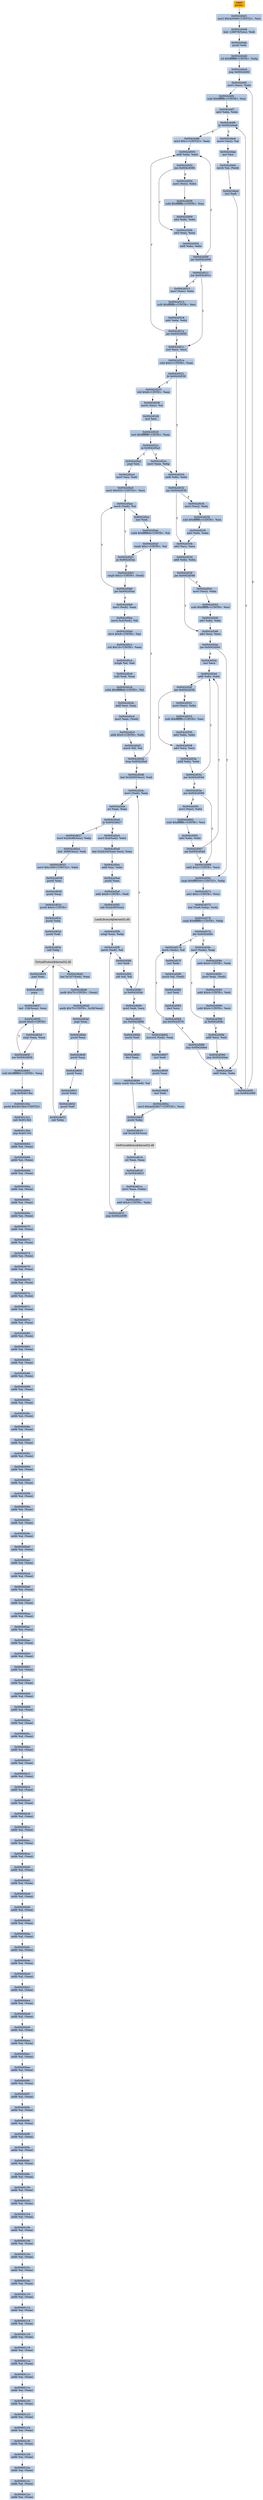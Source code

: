 digraph G {
node[shape=rectangle,style=filled,fillcolor=lightsteelblue,color=lightsteelblue]
bgcolor="transparent"
a0x0042d4d0pusha_[label="start\npusha ",color="lightgrey",fillcolor="orange"];
a0x0042d4d1movl_0x420000UINT32_esi[label="0x0042d4d1\nmovl $0x420000<UINT32>, %esi"];
a0x0042d4d6leal__126976esi__edi[label="0x0042d4d6\nleal -126976(%esi), %edi"];
a0x0042d4dcpushl_edi[label="0x0042d4dc\npushl %edi"];
a0x0042d4ddorl_0xffffffffUINT8_ebp[label="0x0042d4dd\norl $0xffffffff<UINT8>, %ebp"];
a0x0042d4e0jmp_0x0042d4f2[label="0x0042d4e0\njmp 0x0042d4f2"];
a0x0042d4f2movl_esi__ebx[label="0x0042d4f2\nmovl (%esi), %ebx"];
a0x0042d4f4subl_0xfffffffcUINT8_esi[label="0x0042d4f4\nsubl $0xfffffffc<UINT8>, %esi"];
a0x0042d4f7adcl_ebx_ebx[label="0x0042d4f7\nadcl %ebx, %ebx"];
a0x0042d4f9jb_0x0042d4e8[label="0x0042d4f9\njb 0x0042d4e8"];
a0x0042d4e8movb_esi__al[label="0x0042d4e8\nmovb (%esi), %al"];
a0x0042d4eaincl_esi[label="0x0042d4ea\nincl %esi"];
a0x0042d4ebmovb_al_edi_[label="0x0042d4eb\nmovb %al, (%edi)"];
a0x0042d4edincl_edi[label="0x0042d4ed\nincl %edi"];
a0x0042d4eeaddl_ebx_ebx[label="0x0042d4ee\naddl %ebx, %ebx"];
a0x0042d4f0jne_0x0042d4f9[label="0x0042d4f0\njne 0x0042d4f9"];
a0x0042d4fbmovl_0x1UINT32_eax[label="0x0042d4fb\nmovl $0x1<UINT32>, %eax"];
a0x0042d500addl_ebx_ebx[label="0x0042d500\naddl %ebx, %ebx"];
a0x0042d502jne_0x0042d50b[label="0x0042d502\njne 0x0042d50b"];
a0x0042d50badcl_eax_eax[label="0x0042d50b\nadcl %eax, %eax"];
a0x0042d50daddl_ebx_ebx[label="0x0042d50d\naddl %ebx, %ebx"];
a0x0042d50fjae_0x0042d500[label="0x0042d50f\njae 0x0042d500"];
a0x0042d511jne_0x0042d51c[label="0x0042d511\njne 0x0042d51c"];
a0x0042d51cxorl_ecx_ecx[label="0x0042d51c\nxorl %ecx, %ecx"];
a0x0042d51esubl_0x3UINT8_eax[label="0x0042d51e\nsubl $0x3<UINT8>, %eax"];
a0x0042d521jb_0x0042d530[label="0x0042d521\njb 0x0042d530"];
a0x0042d530addl_ebx_ebx[label="0x0042d530\naddl %ebx, %ebx"];
a0x0042d532jne_0x0042d53b[label="0x0042d532\njne 0x0042d53b"];
a0x0042d53badcl_ecx_ecx[label="0x0042d53b\nadcl %ecx, %ecx"];
a0x0042d53daddl_ebx_ebx[label="0x0042d53d\naddl %ebx, %ebx"];
a0x0042d53fjne_0x0042d548[label="0x0042d53f\njne 0x0042d548"];
a0x0042d548adcl_ecx_ecx[label="0x0042d548\nadcl %ecx, %ecx"];
a0x0042d54ajne_0x0042d56c[label="0x0042d54a\njne 0x0042d56c"];
a0x0042d54cincl_ecx[label="0x0042d54c\nincl %ecx"];
a0x0042d54daddl_ebx_ebx[label="0x0042d54d\naddl %ebx, %ebx"];
a0x0042d54fjne_0x0042d558[label="0x0042d54f\njne 0x0042d558"];
a0x0042d558adcl_ecx_ecx[label="0x0042d558\nadcl %ecx, %ecx"];
a0x0042d55aaddl_ebx_ebx[label="0x0042d55a\naddl %ebx, %ebx"];
a0x0042d55cjae_0x0042d54d[label="0x0042d55c\njae 0x0042d54d"];
a0x0042d55ejne_0x0042d569[label="0x0042d55e\njne 0x0042d569"];
a0x0042d569addl_0x2UINT8_ecx[label="0x0042d569\naddl $0x2<UINT8>, %ecx"];
a0x0042d56ccmpl_0xfffff300UINT32_ebp[label="0x0042d56c\ncmpl $0xfffff300<UINT32>, %ebp"];
a0x0042d572adcl_0x1UINT8_ecx[label="0x0042d572\nadcl $0x1<UINT8>, %ecx"];
a0x0042d575leal_ediebp__edx[label="0x0042d575\nleal (%edi,%ebp), %edx"];
a0x0042d578cmpl_0xfffffffcUINT8_ebp[label="0x0042d578\ncmpl $0xfffffffc<UINT8>, %ebp"];
a0x0042d57bjbe_0x0042d58c[label="0x0042d57b\njbe 0x0042d58c"];
a0x0042d57dmovb_edx__al[label="0x0042d57d\nmovb (%edx), %al"];
a0x0042d57fincl_edx[label="0x0042d57f\nincl %edx"];
a0x0042d580movb_al_edi_[label="0x0042d580\nmovb %al, (%edi)"];
a0x0042d582incl_edi[label="0x0042d582\nincl %edi"];
a0x0042d583decl_ecx[label="0x0042d583\ndecl %ecx"];
a0x0042d584jne_0x0042d57d[label="0x0042d584\njne 0x0042d57d"];
a0x0042d586jmp_0x0042d4ee[label="0x0042d586\njmp 0x0042d4ee"];
a0x0042d523shll_0x8UINT8_eax[label="0x0042d523\nshll $0x8<UINT8>, %eax"];
a0x0042d526movb_esi__al[label="0x0042d526\nmovb (%esi), %al"];
a0x0042d528incl_esi[label="0x0042d528\nincl %esi"];
a0x0042d529xorl_0xffffffffUINT8_eax[label="0x0042d529\nxorl $0xffffffff<UINT8>, %eax"];
a0x0042d52cje_0x0042d5a2[label="0x0042d52c\nje 0x0042d5a2"];
a0x0042d52emovl_eax_ebp[label="0x0042d52e\nmovl %eax, %ebp"];
a0x0042d58cmovl_edx__eax[label="0x0042d58c\nmovl (%edx), %eax"];
a0x0042d58eaddl_0x4UINT8_edx[label="0x0042d58e\naddl $0x4<UINT8>, %edx"];
a0x0042d591movl_eax_edi_[label="0x0042d591\nmovl %eax, (%edi)"];
a0x0042d593addl_0x4UINT8_edi[label="0x0042d593\naddl $0x4<UINT8>, %edi"];
a0x0042d596subl_0x4UINT8_ecx[label="0x0042d596\nsubl $0x4<UINT8>, %ecx"];
a0x0042d599ja_0x0042d58c[label="0x0042d599\nja 0x0042d58c"];
a0x0042d59baddl_ecx_edi[label="0x0042d59b\naddl %ecx, %edi"];
a0x0042d59djmp_0x0042d4ee[label="0x0042d59d\njmp 0x0042d4ee"];
a0x0042d541movl_esi__ebx[label="0x0042d541\nmovl (%esi), %ebx"];
a0x0042d543subl_0xfffffffcUINT8_esi[label="0x0042d543\nsubl $0xfffffffc<UINT8>, %esi"];
a0x0042d546adcl_ebx_ebx[label="0x0042d546\nadcl %ebx, %ebx"];
a0x0042d551movl_esi__ebx[label="0x0042d551\nmovl (%esi), %ebx"];
a0x0042d553subl_0xfffffffcUINT8_esi[label="0x0042d553\nsubl $0xfffffffc<UINT8>, %esi"];
a0x0042d556adcl_ebx_ebx[label="0x0042d556\nadcl %ebx, %ebx"];
a0x0042d513movl_esi__ebx[label="0x0042d513\nmovl (%esi), %ebx"];
a0x0042d515subl_0xfffffffcUINT8_esi[label="0x0042d515\nsubl $0xfffffffc<UINT8>, %esi"];
a0x0042d518adcl_ebx_ebx[label="0x0042d518\nadcl %ebx, %ebx"];
a0x0042d51ajae_0x0042d500[label="0x0042d51a\njae 0x0042d500"];
a0x0042d534movl_esi__ebx[label="0x0042d534\nmovl (%esi), %ebx"];
a0x0042d536subl_0xfffffffcUINT8_esi[label="0x0042d536\nsubl $0xfffffffc<UINT8>, %esi"];
a0x0042d539adcl_ebx_ebx[label="0x0042d539\nadcl %ebx, %ebx"];
a0x0042d560movl_esi__ebx[label="0x0042d560\nmovl (%esi), %ebx"];
a0x0042d562subl_0xfffffffcUINT8_esi[label="0x0042d562\nsubl $0xfffffffc<UINT8>, %esi"];
a0x0042d565adcl_ebx_ebx[label="0x0042d565\nadcl %ebx, %ebx"];
a0x0042d567jae_0x0042d54d[label="0x0042d567\njae 0x0042d54d"];
a0x0042d504movl_esi__ebx[label="0x0042d504\nmovl (%esi), %ebx"];
a0x0042d506subl_0xfffffffcUINT8_esi[label="0x0042d506\nsubl $0xfffffffc<UINT8>, %esi"];
a0x0042d509adcl_ebx_ebx[label="0x0042d509\nadcl %ebx, %ebx"];
a0x0042d5a2popl_esi[label="0x0042d5a2\npopl %esi"];
a0x0042d5a3movl_esi_edi[label="0x0042d5a3\nmovl %esi, %edi"];
a0x0042d5a5movl_0x553UINT32_ecx[label="0x0042d5a5\nmovl $0x553<UINT32>, %ecx"];
a0x0042d5aamovb_edi__al[label="0x0042d5aa\nmovb (%edi), %al"];
a0x0042d5acincl_edi[label="0x0042d5ac\nincl %edi"];
a0x0042d5adsubb_0xffffffe8UINT8_al[label="0x0042d5ad\nsubb $0xffffffe8<UINT8>, %al"];
a0x0042d5afcmpb_0x1UINT8_al[label="0x0042d5af\ncmpb $0x1<UINT8>, %al"];
a0x0042d5b1ja_0x0042d5aa[label="0x0042d5b1\nja 0x0042d5aa"];
a0x0042d5b3cmpb_0x2UINT8_edi_[label="0x0042d5b3\ncmpb $0x2<UINT8>, (%edi)"];
a0x0042d5b6jne_0x0042d5aa[label="0x0042d5b6\njne 0x0042d5aa"];
a0x0042d5b8movl_edi__eax[label="0x0042d5b8\nmovl (%edi), %eax"];
a0x0042d5bamovb_0x4edi__bl[label="0x0042d5ba\nmovb 0x4(%edi), %bl"];
a0x0042d5bdshrw_0x8UINT8_ax[label="0x0042d5bd\nshrw $0x8<UINT8>, %ax"];
a0x0042d5c1roll_0x10UINT8_eax[label="0x0042d5c1\nroll $0x10<UINT8>, %eax"];
a0x0042d5c4xchgb_al_ah[label="0x0042d5c4\nxchgb %al, %ah"];
a0x0042d5c6subl_edi_eax[label="0x0042d5c6\nsubl %edi, %eax"];
a0x0042d5c8subb_0xffffffe8UINT8_bl[label="0x0042d5c8\nsubb $0xffffffe8<UINT8>, %bl"];
a0x0042d5cbaddl_esi_eax[label="0x0042d5cb\naddl %esi, %eax"];
a0x0042d5cdmovl_eax_edi_[label="0x0042d5cd\nmovl %eax, (%edi)"];
a0x0042d5cfaddl_0x5UINT8_edi[label="0x0042d5cf\naddl $0x5<UINT8>, %edi"];
a0x0042d5d2movb_bl_al[label="0x0042d5d2\nmovb %bl, %al"];
a0x0042d5d4loop_0x0042d5af[label="0x0042d5d4\nloop 0x0042d5af"];
a0x0042d5d6leal_0x2b000esi__edi[label="0x0042d5d6\nleal 0x2b000(%esi), %edi"];
a0x0042d5dcmovl_edi__eax[label="0x0042d5dc\nmovl (%edi), %eax"];
a0x0042d5deorl_eax_eax[label="0x0042d5de\norl %eax, %eax"];
a0x0042d5e0je_0x0042d627[label="0x0042d5e0\nje 0x0042d627"];
a0x0042d5e2movl_0x4edi__ebx[label="0x0042d5e2\nmovl 0x4(%edi), %ebx"];
a0x0042d5e5leal_0x2dc54eaxesi__eax[label="0x0042d5e5\nleal 0x2dc54(%eax,%esi), %eax"];
a0x0042d5ecaddl_esi_ebx[label="0x0042d5ec\naddl %esi, %ebx"];
a0x0042d5eepushl_eax[label="0x0042d5ee\npushl %eax"];
a0x0042d5efaddl_0x8UINT8_edi[label="0x0042d5ef\naddl $0x8<UINT8>, %edi"];
a0x0042d5f2call_0x2dc90esi_[label="0x0042d5f2\ncall 0x2dc90(%esi)"];
LoadLibraryA_kernel32_dll[label="LoadLibraryA@kernel32.dll",color="lightgrey",fillcolor="lightgrey"];
a0x0042d5f8xchgl_eax_ebp[label="0x0042d5f8\nxchgl %eax, %ebp"];
a0x0042d5f9movb_edi__al[label="0x0042d5f9\nmovb (%edi), %al"];
a0x0042d5fbincl_edi[label="0x0042d5fb\nincl %edi"];
a0x0042d5fcorb_al_al[label="0x0042d5fc\norb %al, %al"];
a0x0042d5feje_0x0042d5dc[label="0x0042d5fe\nje 0x0042d5dc"];
a0x0042d600movl_edi_ecx[label="0x0042d600\nmovl %edi, %ecx"];
a0x0042d602jns_0x0042d60b[label="0x0042d602\njns 0x0042d60b"];
a0x0042d60bpushl_edi[label="0x0042d60b\npushl %edi"];
a0x0042d60cdecl_eax[label="0x0042d60c\ndecl %eax"];
a0x0042d60drepnz_scasb_es_edi__al[label="0x0042d60d\nrepnz scasb %es:(%edi), %al"];
a0x0042d60fpushl_ebp[label="0x0042d60f\npushl %ebp"];
a0x0042d610call_0x2dc94esi_[label="0x0042d610\ncall 0x2dc94(%esi)"];
GetProcAddress_kernel32_dll[label="GetProcAddress@kernel32.dll",color="lightgrey",fillcolor="lightgrey"];
a0x0042d616orl_eax_eax[label="0x0042d616\norl %eax, %eax"];
a0x0042d618je_0x0042d621[label="0x0042d618\nje 0x0042d621"];
a0x0042d61amovl_eax_ebx_[label="0x0042d61a\nmovl %eax, (%ebx)"];
a0x0042d61caddl_0x4UINT8_ebx[label="0x0042d61c\naddl $0x4<UINT8>, %ebx"];
a0x0042d61fjmp_0x0042d5f9[label="0x0042d61f\njmp 0x0042d5f9"];
a0x0042d604movzwl_edi__eax[label="0x0042d604\nmovzwl (%edi), %eax"];
a0x0042d607incl_edi[label="0x0042d607\nincl %edi"];
a0x0042d608pushl_eax[label="0x0042d608\npushl %eax"];
a0x0042d609incl_edi[label="0x0042d609\nincl %edi"];
a0x0042d60amovl_0xaef24857UINT32_ecx[label="0x0042d60a\nmovl $0xaef24857<UINT32>, %ecx"];
a0x0042d627movl_0x2dc98esi__ebp[label="0x0042d627\nmovl 0x2dc98(%esi), %ebp"];
a0x0042d62dleal__4096esi__edi[label="0x0042d62d\nleal -4096(%esi), %edi"];
a0x0042d633movl_0x1000UINT32_ebx[label="0x0042d633\nmovl $0x1000<UINT32>, %ebx"];
a0x0042d638pushl_eax[label="0x0042d638\npushl %eax"];
a0x0042d639pushl_esp[label="0x0042d639\npushl %esp"];
a0x0042d63apushl_0x4UINT8[label="0x0042d63a\npushl $0x4<UINT8>"];
a0x0042d63cpushl_ebx[label="0x0042d63c\npushl %ebx"];
a0x0042d63dpushl_edi[label="0x0042d63d\npushl %edi"];
a0x0042d63ecall_ebp[label="0x0042d63e\ncall %ebp"];
VirtualProtect_kernel32_dll[label="VirtualProtect@kernel32.dll",color="lightgrey",fillcolor="lightgrey"];
a0x0042d640leal_0x1d7edi__eax[label="0x0042d640\nleal 0x1d7(%edi), %eax"];
a0x0042d646andb_0x7fUINT8_eax_[label="0x0042d646\nandb $0x7f<UINT8>, (%eax)"];
a0x0042d649andb_0x7fUINT8_0x28eax_[label="0x0042d649\nandb $0x7f<UINT8>, 0x28(%eax)"];
a0x0042d64dpopl_eax[label="0x0042d64d\npopl %eax"];
a0x0042d64epushl_eax[label="0x0042d64e\npushl %eax"];
a0x0042d64fpushl_esp[label="0x0042d64f\npushl %esp"];
a0x0042d650pushl_eax[label="0x0042d650\npushl %eax"];
a0x0042d651pushl_ebx[label="0x0042d651\npushl %ebx"];
a0x0042d652pushl_edi[label="0x0042d652\npushl %edi"];
a0x0042d653call_ebp[label="0x0042d653\ncall %ebp"];
a0x0042d655popl_eax[label="0x0042d655\npopl %eax"];
a0x0042d656popa_[label="0x0042d656\npopa "];
a0x0042d657leal__128esp__eax[label="0x0042d657\nleal -128(%esp), %eax"];
a0x0042d65bpushl_0x0UINT8[label="0x0042d65b\npushl $0x0<UINT8>"];
a0x0042d65dcmpl_eax_esp[label="0x0042d65d\ncmpl %eax, %esp"];
a0x0042d65fjne_0x0042d65b[label="0x0042d65f\njne 0x0042d65b"];
a0x0042d661subl_0xffffff80UINT8_esp[label="0x0042d661\nsubl $0xffffff80<UINT8>, %esp"];
a0x0042d664jmp_0x004013bc[label="0x0042d664\njmp 0x004013bc"];
a0x004013bcpushl_0x4015b4UINT32[label="0x004013bc\npushl $0x4015b4<UINT32>"];
a0x004013c1call_0x4013b4[label="0x004013c1\ncall 0x4013b4"];
a0x004013b4jmp_0x401104[label="0x004013b4\njmp 0x401104"];
a0x00000064addb_al_eax_[label="0x00000064\naddb %al, (%eax)"];
a0x00000066addb_al_eax_[label="0x00000066\naddb %al, (%eax)"];
a0x00000068addb_al_eax_[label="0x00000068\naddb %al, (%eax)"];
a0x0000006aaddb_al_eax_[label="0x0000006a\naddb %al, (%eax)"];
a0x0000006caddb_al_eax_[label="0x0000006c\naddb %al, (%eax)"];
a0x0000006eaddb_al_eax_[label="0x0000006e\naddb %al, (%eax)"];
a0x00000070addb_al_eax_[label="0x00000070\naddb %al, (%eax)"];
a0x00000072addb_al_eax_[label="0x00000072\naddb %al, (%eax)"];
a0x00000074addb_al_eax_[label="0x00000074\naddb %al, (%eax)"];
a0x00000076addb_al_eax_[label="0x00000076\naddb %al, (%eax)"];
a0x00000078addb_al_eax_[label="0x00000078\naddb %al, (%eax)"];
a0x0000007aaddb_al_eax_[label="0x0000007a\naddb %al, (%eax)"];
a0x0000007caddb_al_eax_[label="0x0000007c\naddb %al, (%eax)"];
a0x0000007eaddb_al_eax_[label="0x0000007e\naddb %al, (%eax)"];
a0x00000080addb_al_eax_[label="0x00000080\naddb %al, (%eax)"];
a0x00000082addb_al_eax_[label="0x00000082\naddb %al, (%eax)"];
a0x00000084addb_al_eax_[label="0x00000084\naddb %al, (%eax)"];
a0x00000086addb_al_eax_[label="0x00000086\naddb %al, (%eax)"];
a0x00000088addb_al_eax_[label="0x00000088\naddb %al, (%eax)"];
a0x0000008aaddb_al_eax_[label="0x0000008a\naddb %al, (%eax)"];
a0x0000008caddb_al_eax_[label="0x0000008c\naddb %al, (%eax)"];
a0x0000008eaddb_al_eax_[label="0x0000008e\naddb %al, (%eax)"];
a0x00000090addb_al_eax_[label="0x00000090\naddb %al, (%eax)"];
a0x00000092addb_al_eax_[label="0x00000092\naddb %al, (%eax)"];
a0x00000094addb_al_eax_[label="0x00000094\naddb %al, (%eax)"];
a0x00000096addb_al_eax_[label="0x00000096\naddb %al, (%eax)"];
a0x00000098addb_al_eax_[label="0x00000098\naddb %al, (%eax)"];
a0x0000009aaddb_al_eax_[label="0x0000009a\naddb %al, (%eax)"];
a0x0000009caddb_al_eax_[label="0x0000009c\naddb %al, (%eax)"];
a0x0000009eaddb_al_eax_[label="0x0000009e\naddb %al, (%eax)"];
a0x000000a0addb_al_eax_[label="0x000000a0\naddb %al, (%eax)"];
a0x000000a2addb_al_eax_[label="0x000000a2\naddb %al, (%eax)"];
a0x000000a4addb_al_eax_[label="0x000000a4\naddb %al, (%eax)"];
a0x000000a6addb_al_eax_[label="0x000000a6\naddb %al, (%eax)"];
a0x000000a8addb_al_eax_[label="0x000000a8\naddb %al, (%eax)"];
a0x000000aaaddb_al_eax_[label="0x000000aa\naddb %al, (%eax)"];
a0x000000acaddb_al_eax_[label="0x000000ac\naddb %al, (%eax)"];
a0x000000aeaddb_al_eax_[label="0x000000ae\naddb %al, (%eax)"];
a0x000000b0addb_al_eax_[label="0x000000b0\naddb %al, (%eax)"];
a0x000000b2addb_al_eax_[label="0x000000b2\naddb %al, (%eax)"];
a0x000000b4addb_al_eax_[label="0x000000b4\naddb %al, (%eax)"];
a0x000000b6addb_al_eax_[label="0x000000b6\naddb %al, (%eax)"];
a0x000000b8addb_al_eax_[label="0x000000b8\naddb %al, (%eax)"];
a0x000000baaddb_al_eax_[label="0x000000ba\naddb %al, (%eax)"];
a0x000000bcaddb_al_eax_[label="0x000000bc\naddb %al, (%eax)"];
a0x000000beaddb_al_eax_[label="0x000000be\naddb %al, (%eax)"];
a0x000000c0addb_al_eax_[label="0x000000c0\naddb %al, (%eax)"];
a0x000000c2addb_al_eax_[label="0x000000c2\naddb %al, (%eax)"];
a0x000000c4addb_al_eax_[label="0x000000c4\naddb %al, (%eax)"];
a0x000000c6addb_al_eax_[label="0x000000c6\naddb %al, (%eax)"];
a0x000000c8addb_al_eax_[label="0x000000c8\naddb %al, (%eax)"];
a0x000000caaddb_al_eax_[label="0x000000ca\naddb %al, (%eax)"];
a0x000000ccaddb_al_eax_[label="0x000000cc\naddb %al, (%eax)"];
a0x000000ceaddb_al_eax_[label="0x000000ce\naddb %al, (%eax)"];
a0x000000d0addb_al_eax_[label="0x000000d0\naddb %al, (%eax)"];
a0x000000d2addb_al_eax_[label="0x000000d2\naddb %al, (%eax)"];
a0x000000d4addb_al_eax_[label="0x000000d4\naddb %al, (%eax)"];
a0x000000d6addb_al_eax_[label="0x000000d6\naddb %al, (%eax)"];
a0x000000d8addb_al_eax_[label="0x000000d8\naddb %al, (%eax)"];
a0x000000daaddb_al_eax_[label="0x000000da\naddb %al, (%eax)"];
a0x000000dcaddb_al_eax_[label="0x000000dc\naddb %al, (%eax)"];
a0x000000deaddb_al_eax_[label="0x000000de\naddb %al, (%eax)"];
a0x000000e0addb_al_eax_[label="0x000000e0\naddb %al, (%eax)"];
a0x000000e2addb_al_eax_[label="0x000000e2\naddb %al, (%eax)"];
a0x000000e4addb_al_eax_[label="0x000000e4\naddb %al, (%eax)"];
a0x000000e6addb_al_eax_[label="0x000000e6\naddb %al, (%eax)"];
a0x000000e8addb_al_eax_[label="0x000000e8\naddb %al, (%eax)"];
a0x000000eaaddb_al_eax_[label="0x000000ea\naddb %al, (%eax)"];
a0x000000ecaddb_al_eax_[label="0x000000ec\naddb %al, (%eax)"];
a0x000000eeaddb_al_eax_[label="0x000000ee\naddb %al, (%eax)"];
a0x000000f0addb_al_eax_[label="0x000000f0\naddb %al, (%eax)"];
a0x000000f2addb_al_eax_[label="0x000000f2\naddb %al, (%eax)"];
a0x000000f4addb_al_eax_[label="0x000000f4\naddb %al, (%eax)"];
a0x000000f6addb_al_eax_[label="0x000000f6\naddb %al, (%eax)"];
a0x000000f8addb_al_eax_[label="0x000000f8\naddb %al, (%eax)"];
a0x000000faaddb_al_eax_[label="0x000000fa\naddb %al, (%eax)"];
a0x000000fcaddb_al_eax_[label="0x000000fc\naddb %al, (%eax)"];
a0x000000feaddb_al_eax_[label="0x000000fe\naddb %al, (%eax)"];
a0x00000100addb_al_eax_[label="0x00000100\naddb %al, (%eax)"];
a0x00000102addb_al_eax_[label="0x00000102\naddb %al, (%eax)"];
a0x00000104addb_al_eax_[label="0x00000104\naddb %al, (%eax)"];
a0x00000106addb_al_eax_[label="0x00000106\naddb %al, (%eax)"];
a0x00000108addb_al_eax_[label="0x00000108\naddb %al, (%eax)"];
a0x0000010aaddb_al_eax_[label="0x0000010a\naddb %al, (%eax)"];
a0x0000010caddb_al_eax_[label="0x0000010c\naddb %al, (%eax)"];
a0x0000010eaddb_al_eax_[label="0x0000010e\naddb %al, (%eax)"];
a0x00000110addb_al_eax_[label="0x00000110\naddb %al, (%eax)"];
a0x00000112addb_al_eax_[label="0x00000112\naddb %al, (%eax)"];
a0x00000114addb_al_eax_[label="0x00000114\naddb %al, (%eax)"];
a0x00000116addb_al_eax_[label="0x00000116\naddb %al, (%eax)"];
a0x00000118addb_al_eax_[label="0x00000118\naddb %al, (%eax)"];
a0x0000011aaddb_al_eax_[label="0x0000011a\naddb %al, (%eax)"];
a0x0000011caddb_al_eax_[label="0x0000011c\naddb %al, (%eax)"];
a0x0000011eaddb_al_eax_[label="0x0000011e\naddb %al, (%eax)"];
a0x00000120addb_al_eax_[label="0x00000120\naddb %al, (%eax)"];
a0x00000122addb_al_eax_[label="0x00000122\naddb %al, (%eax)"];
a0x00000124addb_al_eax_[label="0x00000124\naddb %al, (%eax)"];
a0x00000126addb_al_eax_[label="0x00000126\naddb %al, (%eax)"];
a0x00000128addb_al_eax_[label="0x00000128\naddb %al, (%eax)"];
a0x0000012aaddb_al_eax_[label="0x0000012a\naddb %al, (%eax)"];
a0x0000012caddb_al_eax_[label="0x0000012c\naddb %al, (%eax)"];
a0x0000012eaddb_al_eax_[label="0x0000012e\naddb %al, (%eax)"];
a0x0042d4d0pusha_ -> a0x0042d4d1movl_0x420000UINT32_esi [color="#000000"];
a0x0042d4d1movl_0x420000UINT32_esi -> a0x0042d4d6leal__126976esi__edi [color="#000000"];
a0x0042d4d6leal__126976esi__edi -> a0x0042d4dcpushl_edi [color="#000000"];
a0x0042d4dcpushl_edi -> a0x0042d4ddorl_0xffffffffUINT8_ebp [color="#000000"];
a0x0042d4ddorl_0xffffffffUINT8_ebp -> a0x0042d4e0jmp_0x0042d4f2 [color="#000000"];
a0x0042d4e0jmp_0x0042d4f2 -> a0x0042d4f2movl_esi__ebx [color="#000000"];
a0x0042d4f2movl_esi__ebx -> a0x0042d4f4subl_0xfffffffcUINT8_esi [color="#000000"];
a0x0042d4f4subl_0xfffffffcUINT8_esi -> a0x0042d4f7adcl_ebx_ebx [color="#000000"];
a0x0042d4f7adcl_ebx_ebx -> a0x0042d4f9jb_0x0042d4e8 [color="#000000"];
a0x0042d4f9jb_0x0042d4e8 -> a0x0042d4e8movb_esi__al [color="#000000",label="T"];
a0x0042d4e8movb_esi__al -> a0x0042d4eaincl_esi [color="#000000"];
a0x0042d4eaincl_esi -> a0x0042d4ebmovb_al_edi_ [color="#000000"];
a0x0042d4ebmovb_al_edi_ -> a0x0042d4edincl_edi [color="#000000"];
a0x0042d4edincl_edi -> a0x0042d4eeaddl_ebx_ebx [color="#000000"];
a0x0042d4eeaddl_ebx_ebx -> a0x0042d4f0jne_0x0042d4f9 [color="#000000"];
a0x0042d4f0jne_0x0042d4f9 -> a0x0042d4f9jb_0x0042d4e8 [color="#000000",label="T"];
a0x0042d4f9jb_0x0042d4e8 -> a0x0042d4fbmovl_0x1UINT32_eax [color="#000000",label="F"];
a0x0042d4fbmovl_0x1UINT32_eax -> a0x0042d500addl_ebx_ebx [color="#000000"];
a0x0042d500addl_ebx_ebx -> a0x0042d502jne_0x0042d50b [color="#000000"];
a0x0042d502jne_0x0042d50b -> a0x0042d50badcl_eax_eax [color="#000000",label="T"];
a0x0042d50badcl_eax_eax -> a0x0042d50daddl_ebx_ebx [color="#000000"];
a0x0042d50daddl_ebx_ebx -> a0x0042d50fjae_0x0042d500 [color="#000000"];
a0x0042d50fjae_0x0042d500 -> a0x0042d511jne_0x0042d51c [color="#000000",label="F"];
a0x0042d511jne_0x0042d51c -> a0x0042d51cxorl_ecx_ecx [color="#000000",label="T"];
a0x0042d51cxorl_ecx_ecx -> a0x0042d51esubl_0x3UINT8_eax [color="#000000"];
a0x0042d51esubl_0x3UINT8_eax -> a0x0042d521jb_0x0042d530 [color="#000000"];
a0x0042d521jb_0x0042d530 -> a0x0042d530addl_ebx_ebx [color="#000000",label="T"];
a0x0042d530addl_ebx_ebx -> a0x0042d532jne_0x0042d53b [color="#000000"];
a0x0042d532jne_0x0042d53b -> a0x0042d53badcl_ecx_ecx [color="#000000",label="T"];
a0x0042d53badcl_ecx_ecx -> a0x0042d53daddl_ebx_ebx [color="#000000"];
a0x0042d53daddl_ebx_ebx -> a0x0042d53fjne_0x0042d548 [color="#000000"];
a0x0042d53fjne_0x0042d548 -> a0x0042d548adcl_ecx_ecx [color="#000000",label="T"];
a0x0042d548adcl_ecx_ecx -> a0x0042d54ajne_0x0042d56c [color="#000000"];
a0x0042d54ajne_0x0042d56c -> a0x0042d54cincl_ecx [color="#000000",label="F"];
a0x0042d54cincl_ecx -> a0x0042d54daddl_ebx_ebx [color="#000000"];
a0x0042d54daddl_ebx_ebx -> a0x0042d54fjne_0x0042d558 [color="#000000"];
a0x0042d54fjne_0x0042d558 -> a0x0042d558adcl_ecx_ecx [color="#000000",label="T"];
a0x0042d558adcl_ecx_ecx -> a0x0042d55aaddl_ebx_ebx [color="#000000"];
a0x0042d55aaddl_ebx_ebx -> a0x0042d55cjae_0x0042d54d [color="#000000"];
a0x0042d55cjae_0x0042d54d -> a0x0042d54daddl_ebx_ebx [color="#000000",label="T"];
a0x0042d55cjae_0x0042d54d -> a0x0042d55ejne_0x0042d569 [color="#000000",label="F"];
a0x0042d55ejne_0x0042d569 -> a0x0042d569addl_0x2UINT8_ecx [color="#000000",label="T"];
a0x0042d569addl_0x2UINT8_ecx -> a0x0042d56ccmpl_0xfffff300UINT32_ebp [color="#000000"];
a0x0042d56ccmpl_0xfffff300UINT32_ebp -> a0x0042d572adcl_0x1UINT8_ecx [color="#000000"];
a0x0042d572adcl_0x1UINT8_ecx -> a0x0042d575leal_ediebp__edx [color="#000000"];
a0x0042d575leal_ediebp__edx -> a0x0042d578cmpl_0xfffffffcUINT8_ebp [color="#000000"];
a0x0042d578cmpl_0xfffffffcUINT8_ebp -> a0x0042d57bjbe_0x0042d58c [color="#000000"];
a0x0042d57bjbe_0x0042d58c -> a0x0042d57dmovb_edx__al [color="#000000",label="F"];
a0x0042d57dmovb_edx__al -> a0x0042d57fincl_edx [color="#000000"];
a0x0042d57fincl_edx -> a0x0042d580movb_al_edi_ [color="#000000"];
a0x0042d580movb_al_edi_ -> a0x0042d582incl_edi [color="#000000"];
a0x0042d582incl_edi -> a0x0042d583decl_ecx [color="#000000"];
a0x0042d583decl_ecx -> a0x0042d584jne_0x0042d57d [color="#000000"];
a0x0042d584jne_0x0042d57d -> a0x0042d57dmovb_edx__al [color="#000000",label="T"];
a0x0042d584jne_0x0042d57d -> a0x0042d586jmp_0x0042d4ee [color="#000000",label="F"];
a0x0042d586jmp_0x0042d4ee -> a0x0042d4eeaddl_ebx_ebx [color="#000000"];
a0x0042d54ajne_0x0042d56c -> a0x0042d56ccmpl_0xfffff300UINT32_ebp [color="#000000",label="T"];
a0x0042d4f0jne_0x0042d4f9 -> a0x0042d4f2movl_esi__ebx [color="#000000",label="F"];
a0x0042d521jb_0x0042d530 -> a0x0042d523shll_0x8UINT8_eax [color="#000000",label="F"];
a0x0042d523shll_0x8UINT8_eax -> a0x0042d526movb_esi__al [color="#000000"];
a0x0042d526movb_esi__al -> a0x0042d528incl_esi [color="#000000"];
a0x0042d528incl_esi -> a0x0042d529xorl_0xffffffffUINT8_eax [color="#000000"];
a0x0042d529xorl_0xffffffffUINT8_eax -> a0x0042d52cje_0x0042d5a2 [color="#000000"];
a0x0042d52cje_0x0042d5a2 -> a0x0042d52emovl_eax_ebp [color="#000000",label="F"];
a0x0042d52emovl_eax_ebp -> a0x0042d530addl_ebx_ebx [color="#000000"];
a0x0042d57bjbe_0x0042d58c -> a0x0042d58cmovl_edx__eax [color="#000000",label="T"];
a0x0042d58cmovl_edx__eax -> a0x0042d58eaddl_0x4UINT8_edx [color="#000000"];
a0x0042d58eaddl_0x4UINT8_edx -> a0x0042d591movl_eax_edi_ [color="#000000"];
a0x0042d591movl_eax_edi_ -> a0x0042d593addl_0x4UINT8_edi [color="#000000"];
a0x0042d593addl_0x4UINT8_edi -> a0x0042d596subl_0x4UINT8_ecx [color="#000000"];
a0x0042d596subl_0x4UINT8_ecx -> a0x0042d599ja_0x0042d58c [color="#000000"];
a0x0042d599ja_0x0042d58c -> a0x0042d59baddl_ecx_edi [color="#000000",label="F"];
a0x0042d59baddl_ecx_edi -> a0x0042d59djmp_0x0042d4ee [color="#000000"];
a0x0042d59djmp_0x0042d4ee -> a0x0042d4eeaddl_ebx_ebx [color="#000000"];
a0x0042d53fjne_0x0042d548 -> a0x0042d541movl_esi__ebx [color="#000000",label="F"];
a0x0042d541movl_esi__ebx -> a0x0042d543subl_0xfffffffcUINT8_esi [color="#000000"];
a0x0042d543subl_0xfffffffcUINT8_esi -> a0x0042d546adcl_ebx_ebx [color="#000000"];
a0x0042d546adcl_ebx_ebx -> a0x0042d548adcl_ecx_ecx [color="#000000"];
a0x0042d599ja_0x0042d58c -> a0x0042d58cmovl_edx__eax [color="#000000",label="T"];
a0x0042d54fjne_0x0042d558 -> a0x0042d551movl_esi__ebx [color="#000000",label="F"];
a0x0042d551movl_esi__ebx -> a0x0042d553subl_0xfffffffcUINT8_esi [color="#000000"];
a0x0042d553subl_0xfffffffcUINT8_esi -> a0x0042d556adcl_ebx_ebx [color="#000000"];
a0x0042d556adcl_ebx_ebx -> a0x0042d558adcl_ecx_ecx [color="#000000"];
a0x0042d511jne_0x0042d51c -> a0x0042d513movl_esi__ebx [color="#000000",label="F"];
a0x0042d513movl_esi__ebx -> a0x0042d515subl_0xfffffffcUINT8_esi [color="#000000"];
a0x0042d515subl_0xfffffffcUINT8_esi -> a0x0042d518adcl_ebx_ebx [color="#000000"];
a0x0042d518adcl_ebx_ebx -> a0x0042d51ajae_0x0042d500 [color="#000000"];
a0x0042d51ajae_0x0042d500 -> a0x0042d51cxorl_ecx_ecx [color="#000000",label="F"];
a0x0042d532jne_0x0042d53b -> a0x0042d534movl_esi__ebx [color="#000000",label="F"];
a0x0042d534movl_esi__ebx -> a0x0042d536subl_0xfffffffcUINT8_esi [color="#000000"];
a0x0042d536subl_0xfffffffcUINT8_esi -> a0x0042d539adcl_ebx_ebx [color="#000000"];
a0x0042d539adcl_ebx_ebx -> a0x0042d53badcl_ecx_ecx [color="#000000"];
a0x0042d55ejne_0x0042d569 -> a0x0042d560movl_esi__ebx [color="#000000",label="F"];
a0x0042d560movl_esi__ebx -> a0x0042d562subl_0xfffffffcUINT8_esi [color="#000000"];
a0x0042d562subl_0xfffffffcUINT8_esi -> a0x0042d565adcl_ebx_ebx [color="#000000"];
a0x0042d565adcl_ebx_ebx -> a0x0042d567jae_0x0042d54d [color="#000000"];
a0x0042d567jae_0x0042d54d -> a0x0042d569addl_0x2UINT8_ecx [color="#000000",label="F"];
a0x0042d502jne_0x0042d50b -> a0x0042d504movl_esi__ebx [color="#000000",label="F"];
a0x0042d504movl_esi__ebx -> a0x0042d506subl_0xfffffffcUINT8_esi [color="#000000"];
a0x0042d506subl_0xfffffffcUINT8_esi -> a0x0042d509adcl_ebx_ebx [color="#000000"];
a0x0042d509adcl_ebx_ebx -> a0x0042d50badcl_eax_eax [color="#000000"];
a0x0042d50fjae_0x0042d500 -> a0x0042d500addl_ebx_ebx [color="#000000",label="T"];
a0x0042d51ajae_0x0042d500 -> a0x0042d500addl_ebx_ebx [color="#000000",label="T"];
a0x0042d567jae_0x0042d54d -> a0x0042d54daddl_ebx_ebx [color="#000000",label="T"];
a0x0042d52cje_0x0042d5a2 -> a0x0042d5a2popl_esi [color="#000000",label="T"];
a0x0042d5a2popl_esi -> a0x0042d5a3movl_esi_edi [color="#000000"];
a0x0042d5a3movl_esi_edi -> a0x0042d5a5movl_0x553UINT32_ecx [color="#000000"];
a0x0042d5a5movl_0x553UINT32_ecx -> a0x0042d5aamovb_edi__al [color="#000000"];
a0x0042d5aamovb_edi__al -> a0x0042d5acincl_edi [color="#000000"];
a0x0042d5acincl_edi -> a0x0042d5adsubb_0xffffffe8UINT8_al [color="#000000"];
a0x0042d5adsubb_0xffffffe8UINT8_al -> a0x0042d5afcmpb_0x1UINT8_al [color="#000000"];
a0x0042d5afcmpb_0x1UINT8_al -> a0x0042d5b1ja_0x0042d5aa [color="#000000"];
a0x0042d5b1ja_0x0042d5aa -> a0x0042d5aamovb_edi__al [color="#000000",label="T"];
a0x0042d5b1ja_0x0042d5aa -> a0x0042d5b3cmpb_0x2UINT8_edi_ [color="#000000",label="F"];
a0x0042d5b3cmpb_0x2UINT8_edi_ -> a0x0042d5b6jne_0x0042d5aa [color="#000000"];
a0x0042d5b6jne_0x0042d5aa -> a0x0042d5aamovb_edi__al [color="#000000",label="T"];
a0x0042d5b6jne_0x0042d5aa -> a0x0042d5b8movl_edi__eax [color="#000000",label="F"];
a0x0042d5b8movl_edi__eax -> a0x0042d5bamovb_0x4edi__bl [color="#000000"];
a0x0042d5bamovb_0x4edi__bl -> a0x0042d5bdshrw_0x8UINT8_ax [color="#000000"];
a0x0042d5bdshrw_0x8UINT8_ax -> a0x0042d5c1roll_0x10UINT8_eax [color="#000000"];
a0x0042d5c1roll_0x10UINT8_eax -> a0x0042d5c4xchgb_al_ah [color="#000000"];
a0x0042d5c4xchgb_al_ah -> a0x0042d5c6subl_edi_eax [color="#000000"];
a0x0042d5c6subl_edi_eax -> a0x0042d5c8subb_0xffffffe8UINT8_bl [color="#000000"];
a0x0042d5c8subb_0xffffffe8UINT8_bl -> a0x0042d5cbaddl_esi_eax [color="#000000"];
a0x0042d5cbaddl_esi_eax -> a0x0042d5cdmovl_eax_edi_ [color="#000000"];
a0x0042d5cdmovl_eax_edi_ -> a0x0042d5cfaddl_0x5UINT8_edi [color="#000000"];
a0x0042d5cfaddl_0x5UINT8_edi -> a0x0042d5d2movb_bl_al [color="#000000"];
a0x0042d5d2movb_bl_al -> a0x0042d5d4loop_0x0042d5af [color="#000000"];
a0x0042d5d4loop_0x0042d5af -> a0x0042d5afcmpb_0x1UINT8_al [color="#000000",label="T"];
a0x0042d5d4loop_0x0042d5af -> a0x0042d5d6leal_0x2b000esi__edi [color="#000000",label="F"];
a0x0042d5d6leal_0x2b000esi__edi -> a0x0042d5dcmovl_edi__eax [color="#000000"];
a0x0042d5dcmovl_edi__eax -> a0x0042d5deorl_eax_eax [color="#000000"];
a0x0042d5deorl_eax_eax -> a0x0042d5e0je_0x0042d627 [color="#000000"];
a0x0042d5e0je_0x0042d627 -> a0x0042d5e2movl_0x4edi__ebx [color="#000000",label="F"];
a0x0042d5e2movl_0x4edi__ebx -> a0x0042d5e5leal_0x2dc54eaxesi__eax [color="#000000"];
a0x0042d5e5leal_0x2dc54eaxesi__eax -> a0x0042d5ecaddl_esi_ebx [color="#000000"];
a0x0042d5ecaddl_esi_ebx -> a0x0042d5eepushl_eax [color="#000000"];
a0x0042d5eepushl_eax -> a0x0042d5efaddl_0x8UINT8_edi [color="#000000"];
a0x0042d5efaddl_0x8UINT8_edi -> a0x0042d5f2call_0x2dc90esi_ [color="#000000"];
a0x0042d5f2call_0x2dc90esi_ -> LoadLibraryA_kernel32_dll [color="#000000"];
LoadLibraryA_kernel32_dll -> a0x0042d5f8xchgl_eax_ebp [color="#000000"];
a0x0042d5f8xchgl_eax_ebp -> a0x0042d5f9movb_edi__al [color="#000000"];
a0x0042d5f9movb_edi__al -> a0x0042d5fbincl_edi [color="#000000"];
a0x0042d5fbincl_edi -> a0x0042d5fcorb_al_al [color="#000000"];
a0x0042d5fcorb_al_al -> a0x0042d5feje_0x0042d5dc [color="#000000"];
a0x0042d5feje_0x0042d5dc -> a0x0042d600movl_edi_ecx [color="#000000",label="F"];
a0x0042d600movl_edi_ecx -> a0x0042d602jns_0x0042d60b [color="#000000"];
a0x0042d602jns_0x0042d60b -> a0x0042d60bpushl_edi [color="#000000",label="T"];
a0x0042d60bpushl_edi -> a0x0042d60cdecl_eax [color="#000000"];
a0x0042d60cdecl_eax -> a0x0042d60drepnz_scasb_es_edi__al [color="#000000"];
a0x0042d60drepnz_scasb_es_edi__al -> a0x0042d60fpushl_ebp [color="#000000"];
a0x0042d60fpushl_ebp -> a0x0042d610call_0x2dc94esi_ [color="#000000"];
a0x0042d610call_0x2dc94esi_ -> GetProcAddress_kernel32_dll [color="#000000"];
GetProcAddress_kernel32_dll -> a0x0042d616orl_eax_eax [color="#000000"];
a0x0042d616orl_eax_eax -> a0x0042d618je_0x0042d621 [color="#000000"];
a0x0042d618je_0x0042d621 -> a0x0042d61amovl_eax_ebx_ [color="#000000",label="F"];
a0x0042d61amovl_eax_ebx_ -> a0x0042d61caddl_0x4UINT8_ebx [color="#000000"];
a0x0042d61caddl_0x4UINT8_ebx -> a0x0042d61fjmp_0x0042d5f9 [color="#000000"];
a0x0042d61fjmp_0x0042d5f9 -> a0x0042d5f9movb_edi__al [color="#000000"];
a0x0042d602jns_0x0042d60b -> a0x0042d604movzwl_edi__eax [color="#000000",label="F"];
a0x0042d604movzwl_edi__eax -> a0x0042d607incl_edi [color="#000000"];
a0x0042d607incl_edi -> a0x0042d608pushl_eax [color="#000000"];
a0x0042d608pushl_eax -> a0x0042d609incl_edi [color="#000000"];
a0x0042d609incl_edi -> a0x0042d60amovl_0xaef24857UINT32_ecx [color="#000000"];
a0x0042d60amovl_0xaef24857UINT32_ecx -> a0x0042d60fpushl_ebp [color="#000000"];
a0x0042d5feje_0x0042d5dc -> a0x0042d5dcmovl_edi__eax [color="#000000",label="T"];
a0x0042d5e0je_0x0042d627 -> a0x0042d627movl_0x2dc98esi__ebp [color="#000000",label="T"];
a0x0042d627movl_0x2dc98esi__ebp -> a0x0042d62dleal__4096esi__edi [color="#000000"];
a0x0042d62dleal__4096esi__edi -> a0x0042d633movl_0x1000UINT32_ebx [color="#000000"];
a0x0042d633movl_0x1000UINT32_ebx -> a0x0042d638pushl_eax [color="#000000"];
a0x0042d638pushl_eax -> a0x0042d639pushl_esp [color="#000000"];
a0x0042d639pushl_esp -> a0x0042d63apushl_0x4UINT8 [color="#000000"];
a0x0042d63apushl_0x4UINT8 -> a0x0042d63cpushl_ebx [color="#000000"];
a0x0042d63cpushl_ebx -> a0x0042d63dpushl_edi [color="#000000"];
a0x0042d63dpushl_edi -> a0x0042d63ecall_ebp [color="#000000"];
a0x0042d63ecall_ebp -> VirtualProtect_kernel32_dll [color="#000000"];
VirtualProtect_kernel32_dll -> a0x0042d640leal_0x1d7edi__eax [color="#000000"];
a0x0042d640leal_0x1d7edi__eax -> a0x0042d646andb_0x7fUINT8_eax_ [color="#000000"];
a0x0042d646andb_0x7fUINT8_eax_ -> a0x0042d649andb_0x7fUINT8_0x28eax_ [color="#000000"];
a0x0042d649andb_0x7fUINT8_0x28eax_ -> a0x0042d64dpopl_eax [color="#000000"];
a0x0042d64dpopl_eax -> a0x0042d64epushl_eax [color="#000000"];
a0x0042d64epushl_eax -> a0x0042d64fpushl_esp [color="#000000"];
a0x0042d64fpushl_esp -> a0x0042d650pushl_eax [color="#000000"];
a0x0042d650pushl_eax -> a0x0042d651pushl_ebx [color="#000000"];
a0x0042d651pushl_ebx -> a0x0042d652pushl_edi [color="#000000"];
a0x0042d652pushl_edi -> a0x0042d653call_ebp [color="#000000"];
a0x0042d653call_ebp -> VirtualProtect_kernel32_dll [color="#000000"];
VirtualProtect_kernel32_dll -> a0x0042d655popl_eax [color="#000000"];
a0x0042d655popl_eax -> a0x0042d656popa_ [color="#000000"];
a0x0042d656popa_ -> a0x0042d657leal__128esp__eax [color="#000000"];
a0x0042d657leal__128esp__eax -> a0x0042d65bpushl_0x0UINT8 [color="#000000"];
a0x0042d65bpushl_0x0UINT8 -> a0x0042d65dcmpl_eax_esp [color="#000000"];
a0x0042d65dcmpl_eax_esp -> a0x0042d65fjne_0x0042d65b [color="#000000"];
a0x0042d65fjne_0x0042d65b -> a0x0042d65bpushl_0x0UINT8 [color="#000000",label="T"];
a0x0042d65fjne_0x0042d65b -> a0x0042d661subl_0xffffff80UINT8_esp [color="#000000",label="F"];
a0x0042d661subl_0xffffff80UINT8_esp -> a0x0042d664jmp_0x004013bc [color="#000000"];
a0x0042d664jmp_0x004013bc -> a0x004013bcpushl_0x4015b4UINT32 [color="#000000"];
a0x004013bcpushl_0x4015b4UINT32 -> a0x004013c1call_0x4013b4 [color="#000000"];
a0x004013c1call_0x4013b4 -> a0x004013b4jmp_0x401104 [color="#000000"];
a0x004013b4jmp_0x401104 -> a0x00000064addb_al_eax_ [color="#000000"];
a0x00000064addb_al_eax_ -> a0x00000066addb_al_eax_ [color="#000000"];
a0x00000066addb_al_eax_ -> a0x00000068addb_al_eax_ [color="#000000"];
a0x00000068addb_al_eax_ -> a0x0000006aaddb_al_eax_ [color="#000000"];
a0x0000006aaddb_al_eax_ -> a0x0000006caddb_al_eax_ [color="#000000"];
a0x0000006caddb_al_eax_ -> a0x0000006eaddb_al_eax_ [color="#000000"];
a0x0000006eaddb_al_eax_ -> a0x00000070addb_al_eax_ [color="#000000"];
a0x00000070addb_al_eax_ -> a0x00000072addb_al_eax_ [color="#000000"];
a0x00000072addb_al_eax_ -> a0x00000074addb_al_eax_ [color="#000000"];
a0x00000074addb_al_eax_ -> a0x00000076addb_al_eax_ [color="#000000"];
a0x00000076addb_al_eax_ -> a0x00000078addb_al_eax_ [color="#000000"];
a0x00000078addb_al_eax_ -> a0x0000007aaddb_al_eax_ [color="#000000"];
a0x0000007aaddb_al_eax_ -> a0x0000007caddb_al_eax_ [color="#000000"];
a0x0000007caddb_al_eax_ -> a0x0000007eaddb_al_eax_ [color="#000000"];
a0x0000007eaddb_al_eax_ -> a0x00000080addb_al_eax_ [color="#000000"];
a0x00000080addb_al_eax_ -> a0x00000082addb_al_eax_ [color="#000000"];
a0x00000082addb_al_eax_ -> a0x00000084addb_al_eax_ [color="#000000"];
a0x00000084addb_al_eax_ -> a0x00000086addb_al_eax_ [color="#000000"];
a0x00000086addb_al_eax_ -> a0x00000088addb_al_eax_ [color="#000000"];
a0x00000088addb_al_eax_ -> a0x0000008aaddb_al_eax_ [color="#000000"];
a0x0000008aaddb_al_eax_ -> a0x0000008caddb_al_eax_ [color="#000000"];
a0x0000008caddb_al_eax_ -> a0x0000008eaddb_al_eax_ [color="#000000"];
a0x0000008eaddb_al_eax_ -> a0x00000090addb_al_eax_ [color="#000000"];
a0x00000090addb_al_eax_ -> a0x00000092addb_al_eax_ [color="#000000"];
a0x00000092addb_al_eax_ -> a0x00000094addb_al_eax_ [color="#000000"];
a0x00000094addb_al_eax_ -> a0x00000096addb_al_eax_ [color="#000000"];
a0x00000096addb_al_eax_ -> a0x00000098addb_al_eax_ [color="#000000"];
a0x00000098addb_al_eax_ -> a0x0000009aaddb_al_eax_ [color="#000000"];
a0x0000009aaddb_al_eax_ -> a0x0000009caddb_al_eax_ [color="#000000"];
a0x0000009caddb_al_eax_ -> a0x0000009eaddb_al_eax_ [color="#000000"];
a0x0000009eaddb_al_eax_ -> a0x000000a0addb_al_eax_ [color="#000000"];
a0x000000a0addb_al_eax_ -> a0x000000a2addb_al_eax_ [color="#000000"];
a0x000000a2addb_al_eax_ -> a0x000000a4addb_al_eax_ [color="#000000"];
a0x000000a4addb_al_eax_ -> a0x000000a6addb_al_eax_ [color="#000000"];
a0x000000a6addb_al_eax_ -> a0x000000a8addb_al_eax_ [color="#000000"];
a0x000000a8addb_al_eax_ -> a0x000000aaaddb_al_eax_ [color="#000000"];
a0x000000aaaddb_al_eax_ -> a0x000000acaddb_al_eax_ [color="#000000"];
a0x000000acaddb_al_eax_ -> a0x000000aeaddb_al_eax_ [color="#000000"];
a0x000000aeaddb_al_eax_ -> a0x000000b0addb_al_eax_ [color="#000000"];
a0x000000b0addb_al_eax_ -> a0x000000b2addb_al_eax_ [color="#000000"];
a0x000000b2addb_al_eax_ -> a0x000000b4addb_al_eax_ [color="#000000"];
a0x000000b4addb_al_eax_ -> a0x000000b6addb_al_eax_ [color="#000000"];
a0x000000b6addb_al_eax_ -> a0x000000b8addb_al_eax_ [color="#000000"];
a0x000000b8addb_al_eax_ -> a0x000000baaddb_al_eax_ [color="#000000"];
a0x000000baaddb_al_eax_ -> a0x000000bcaddb_al_eax_ [color="#000000"];
a0x000000bcaddb_al_eax_ -> a0x000000beaddb_al_eax_ [color="#000000"];
a0x000000beaddb_al_eax_ -> a0x000000c0addb_al_eax_ [color="#000000"];
a0x000000c0addb_al_eax_ -> a0x000000c2addb_al_eax_ [color="#000000"];
a0x000000c2addb_al_eax_ -> a0x000000c4addb_al_eax_ [color="#000000"];
a0x000000c4addb_al_eax_ -> a0x000000c6addb_al_eax_ [color="#000000"];
a0x000000c6addb_al_eax_ -> a0x000000c8addb_al_eax_ [color="#000000"];
a0x000000c8addb_al_eax_ -> a0x000000caaddb_al_eax_ [color="#000000"];
a0x000000caaddb_al_eax_ -> a0x000000ccaddb_al_eax_ [color="#000000"];
a0x000000ccaddb_al_eax_ -> a0x000000ceaddb_al_eax_ [color="#000000"];
a0x000000ceaddb_al_eax_ -> a0x000000d0addb_al_eax_ [color="#000000"];
a0x000000d0addb_al_eax_ -> a0x000000d2addb_al_eax_ [color="#000000"];
a0x000000d2addb_al_eax_ -> a0x000000d4addb_al_eax_ [color="#000000"];
a0x000000d4addb_al_eax_ -> a0x000000d6addb_al_eax_ [color="#000000"];
a0x000000d6addb_al_eax_ -> a0x000000d8addb_al_eax_ [color="#000000"];
a0x000000d8addb_al_eax_ -> a0x000000daaddb_al_eax_ [color="#000000"];
a0x000000daaddb_al_eax_ -> a0x000000dcaddb_al_eax_ [color="#000000"];
a0x000000dcaddb_al_eax_ -> a0x000000deaddb_al_eax_ [color="#000000"];
a0x000000deaddb_al_eax_ -> a0x000000e0addb_al_eax_ [color="#000000"];
a0x000000e0addb_al_eax_ -> a0x000000e2addb_al_eax_ [color="#000000"];
a0x000000e2addb_al_eax_ -> a0x000000e4addb_al_eax_ [color="#000000"];
a0x000000e4addb_al_eax_ -> a0x000000e6addb_al_eax_ [color="#000000"];
a0x000000e6addb_al_eax_ -> a0x000000e8addb_al_eax_ [color="#000000"];
a0x000000e8addb_al_eax_ -> a0x000000eaaddb_al_eax_ [color="#000000"];
a0x000000eaaddb_al_eax_ -> a0x000000ecaddb_al_eax_ [color="#000000"];
a0x000000ecaddb_al_eax_ -> a0x000000eeaddb_al_eax_ [color="#000000"];
a0x000000eeaddb_al_eax_ -> a0x000000f0addb_al_eax_ [color="#000000"];
a0x000000f0addb_al_eax_ -> a0x000000f2addb_al_eax_ [color="#000000"];
a0x000000f2addb_al_eax_ -> a0x000000f4addb_al_eax_ [color="#000000"];
a0x000000f4addb_al_eax_ -> a0x000000f6addb_al_eax_ [color="#000000"];
a0x000000f6addb_al_eax_ -> a0x000000f8addb_al_eax_ [color="#000000"];
a0x000000f8addb_al_eax_ -> a0x000000faaddb_al_eax_ [color="#000000"];
a0x000000faaddb_al_eax_ -> a0x000000fcaddb_al_eax_ [color="#000000"];
a0x000000fcaddb_al_eax_ -> a0x000000feaddb_al_eax_ [color="#000000"];
a0x000000feaddb_al_eax_ -> a0x00000100addb_al_eax_ [color="#000000"];
a0x00000100addb_al_eax_ -> a0x00000102addb_al_eax_ [color="#000000"];
a0x00000102addb_al_eax_ -> a0x00000104addb_al_eax_ [color="#000000"];
a0x00000104addb_al_eax_ -> a0x00000106addb_al_eax_ [color="#000000"];
a0x00000106addb_al_eax_ -> a0x00000108addb_al_eax_ [color="#000000"];
a0x00000108addb_al_eax_ -> a0x0000010aaddb_al_eax_ [color="#000000"];
a0x0000010aaddb_al_eax_ -> a0x0000010caddb_al_eax_ [color="#000000"];
a0x0000010caddb_al_eax_ -> a0x0000010eaddb_al_eax_ [color="#000000"];
a0x0000010eaddb_al_eax_ -> a0x00000110addb_al_eax_ [color="#000000"];
a0x00000110addb_al_eax_ -> a0x00000112addb_al_eax_ [color="#000000"];
a0x00000112addb_al_eax_ -> a0x00000114addb_al_eax_ [color="#000000"];
a0x00000114addb_al_eax_ -> a0x00000116addb_al_eax_ [color="#000000"];
a0x00000116addb_al_eax_ -> a0x00000118addb_al_eax_ [color="#000000"];
a0x00000118addb_al_eax_ -> a0x0000011aaddb_al_eax_ [color="#000000"];
a0x0000011aaddb_al_eax_ -> a0x0000011caddb_al_eax_ [color="#000000"];
a0x0000011caddb_al_eax_ -> a0x0000011eaddb_al_eax_ [color="#000000"];
a0x0000011eaddb_al_eax_ -> a0x00000120addb_al_eax_ [color="#000000"];
a0x00000120addb_al_eax_ -> a0x00000122addb_al_eax_ [color="#000000"];
a0x00000122addb_al_eax_ -> a0x00000124addb_al_eax_ [color="#000000"];
a0x00000124addb_al_eax_ -> a0x00000126addb_al_eax_ [color="#000000"];
a0x00000126addb_al_eax_ -> a0x00000128addb_al_eax_ [color="#000000"];
a0x00000128addb_al_eax_ -> a0x0000012aaddb_al_eax_ [color="#000000"];
a0x0000012aaddb_al_eax_ -> a0x0000012caddb_al_eax_ [color="#000000"];
a0x0000012caddb_al_eax_ -> a0x0000012eaddb_al_eax_ [color="#000000"];
}
